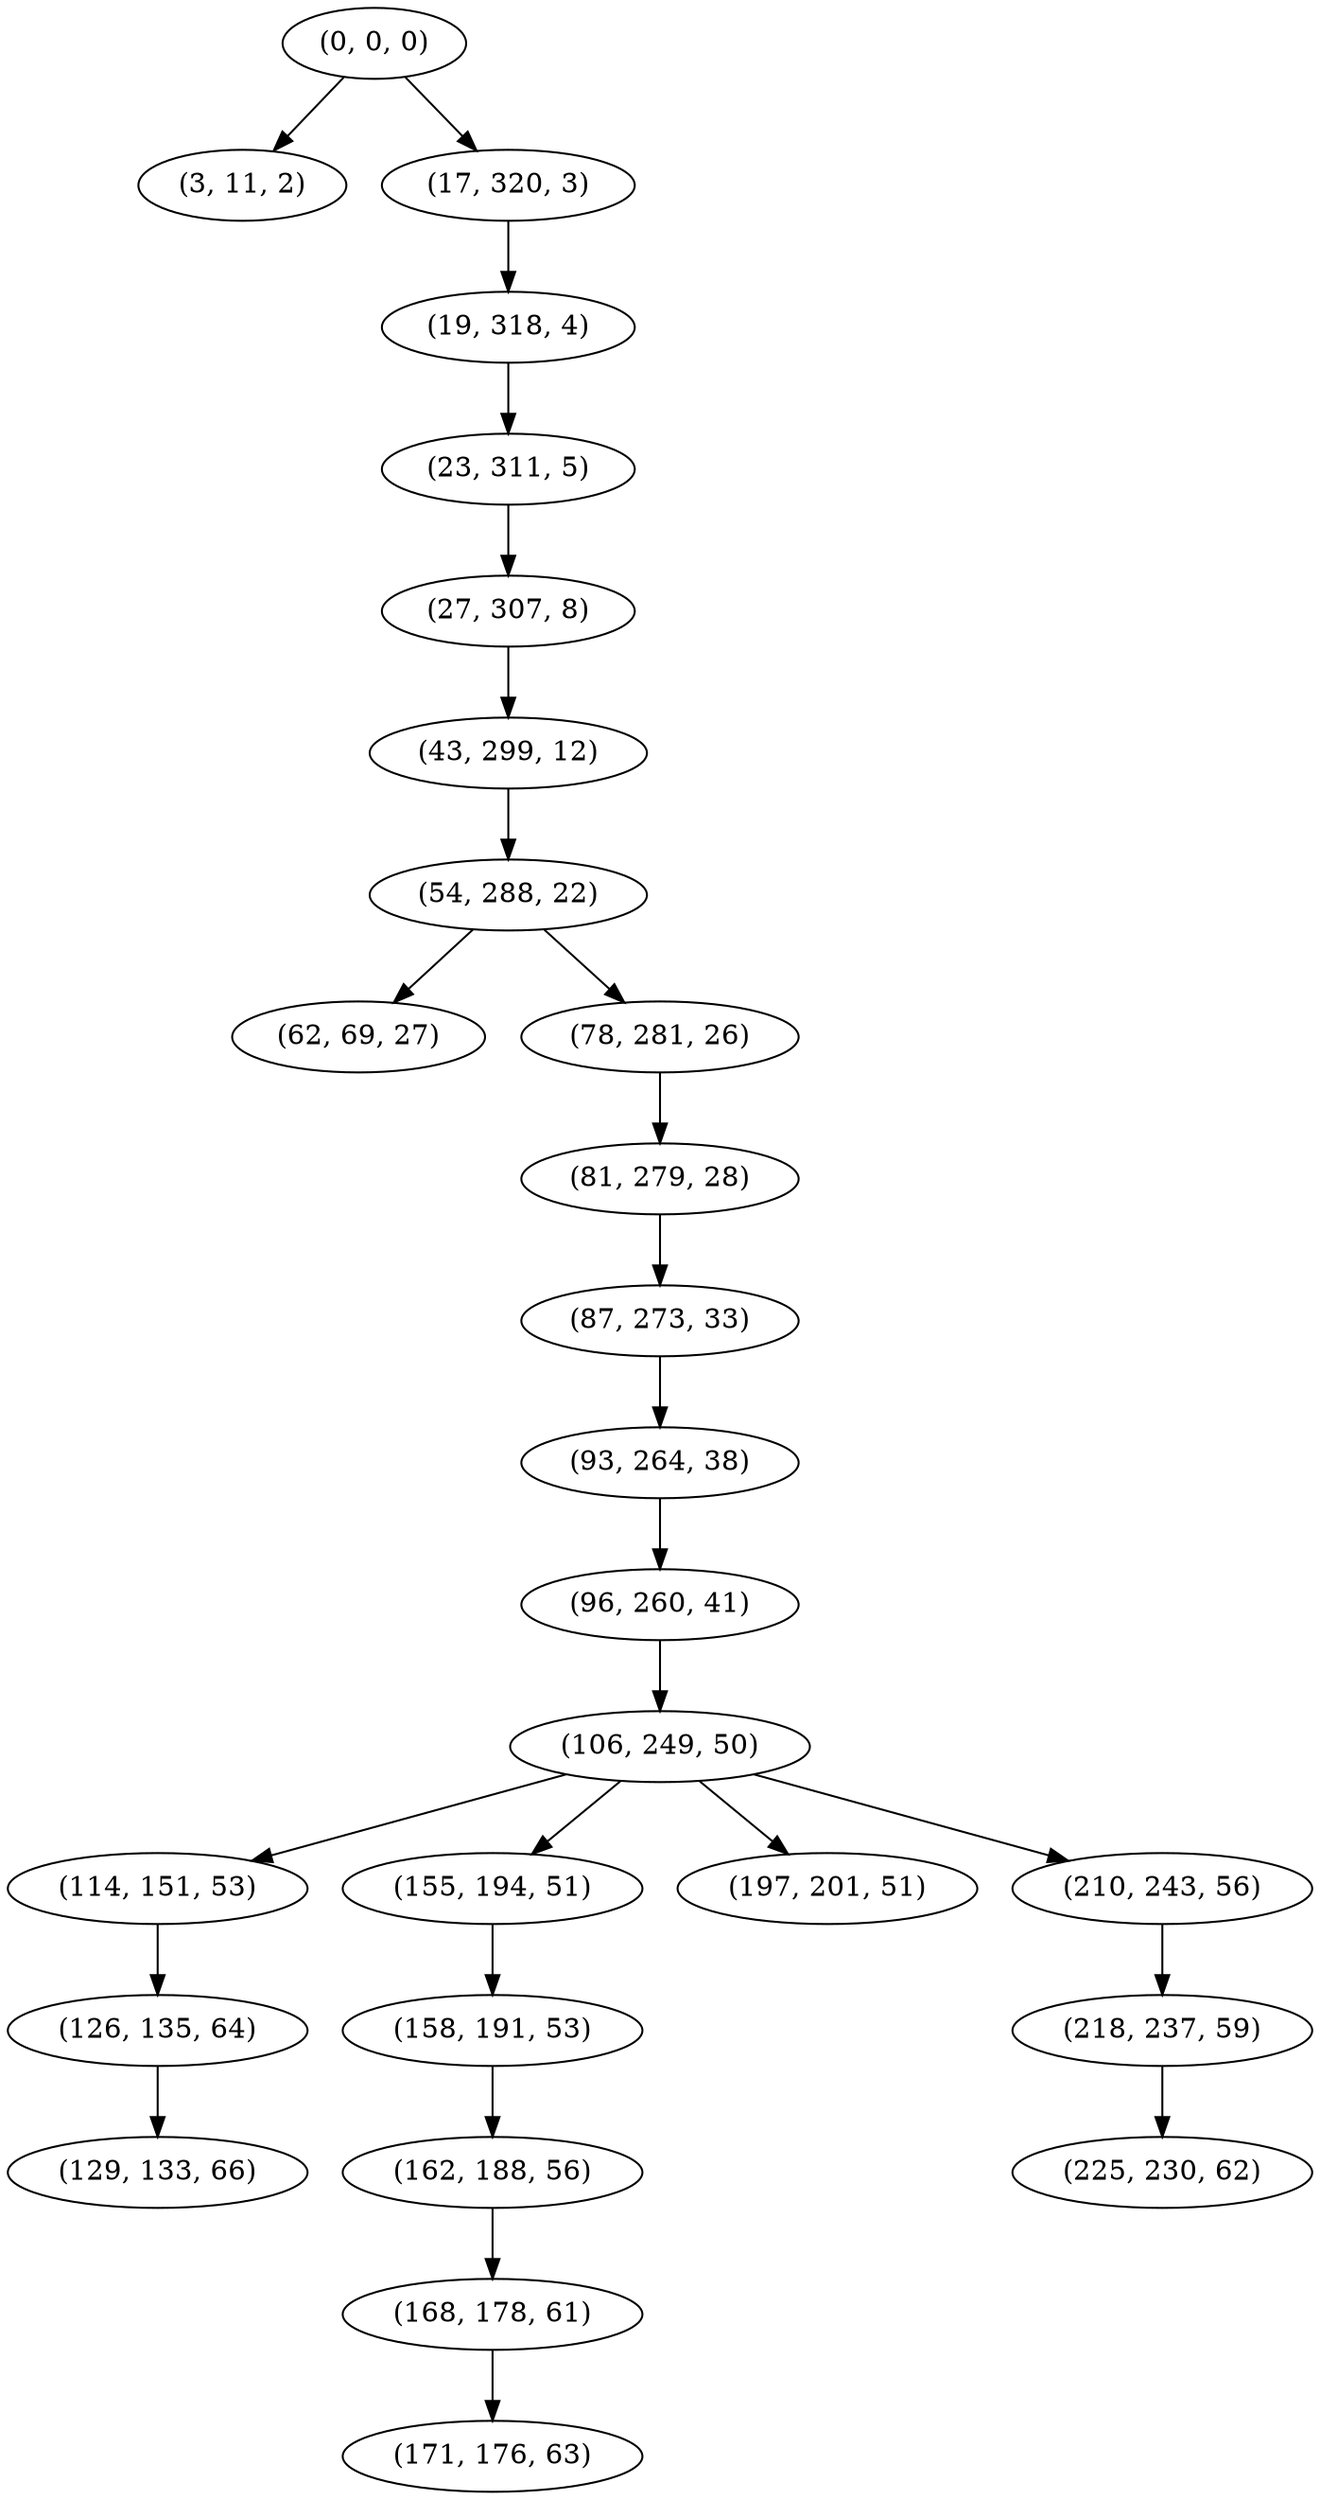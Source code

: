 digraph tree {
    "(0, 0, 0)";
    "(3, 11, 2)";
    "(17, 320, 3)";
    "(19, 318, 4)";
    "(23, 311, 5)";
    "(27, 307, 8)";
    "(43, 299, 12)";
    "(54, 288, 22)";
    "(62, 69, 27)";
    "(78, 281, 26)";
    "(81, 279, 28)";
    "(87, 273, 33)";
    "(93, 264, 38)";
    "(96, 260, 41)";
    "(106, 249, 50)";
    "(114, 151, 53)";
    "(126, 135, 64)";
    "(129, 133, 66)";
    "(155, 194, 51)";
    "(158, 191, 53)";
    "(162, 188, 56)";
    "(168, 178, 61)";
    "(171, 176, 63)";
    "(197, 201, 51)";
    "(210, 243, 56)";
    "(218, 237, 59)";
    "(225, 230, 62)";
    "(0, 0, 0)" -> "(3, 11, 2)";
    "(0, 0, 0)" -> "(17, 320, 3)";
    "(17, 320, 3)" -> "(19, 318, 4)";
    "(19, 318, 4)" -> "(23, 311, 5)";
    "(23, 311, 5)" -> "(27, 307, 8)";
    "(27, 307, 8)" -> "(43, 299, 12)";
    "(43, 299, 12)" -> "(54, 288, 22)";
    "(54, 288, 22)" -> "(62, 69, 27)";
    "(54, 288, 22)" -> "(78, 281, 26)";
    "(78, 281, 26)" -> "(81, 279, 28)";
    "(81, 279, 28)" -> "(87, 273, 33)";
    "(87, 273, 33)" -> "(93, 264, 38)";
    "(93, 264, 38)" -> "(96, 260, 41)";
    "(96, 260, 41)" -> "(106, 249, 50)";
    "(106, 249, 50)" -> "(114, 151, 53)";
    "(106, 249, 50)" -> "(155, 194, 51)";
    "(106, 249, 50)" -> "(197, 201, 51)";
    "(106, 249, 50)" -> "(210, 243, 56)";
    "(114, 151, 53)" -> "(126, 135, 64)";
    "(126, 135, 64)" -> "(129, 133, 66)";
    "(155, 194, 51)" -> "(158, 191, 53)";
    "(158, 191, 53)" -> "(162, 188, 56)";
    "(162, 188, 56)" -> "(168, 178, 61)";
    "(168, 178, 61)" -> "(171, 176, 63)";
    "(210, 243, 56)" -> "(218, 237, 59)";
    "(218, 237, 59)" -> "(225, 230, 62)";
}
